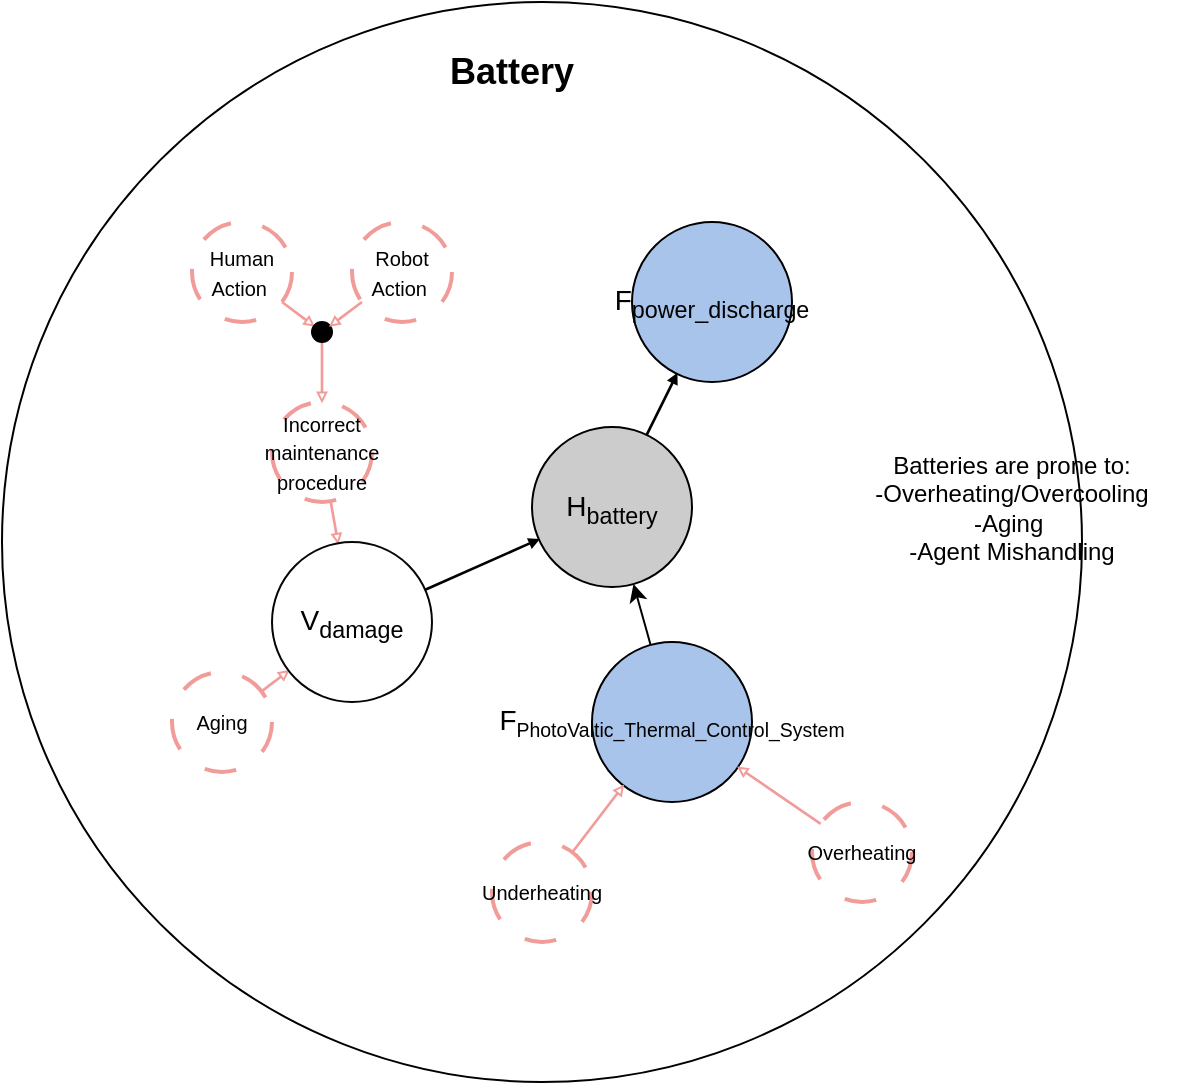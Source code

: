 <mxfile version="22.0.6" type="google">
  <diagram name="Page-1" id="sEBTNtrxR3POICYGanz0">
    <mxGraphModel grid="1" page="1" gridSize="10" guides="1" tooltips="1" connect="1" arrows="1" fold="1" pageScale="1" pageWidth="850" pageHeight="1100" math="0" shadow="0">
      <root>
        <mxCell id="0" />
        <mxCell id="1" parent="0" />
        <mxCell id="IF8-MLtvQ8zPBPyY9lu3-2" value="" style="ellipse;whiteSpace=wrap;html=1;aspect=fixed;" vertex="1" parent="1">
          <mxGeometry x="35" y="280" width="540" height="540" as="geometry" />
        </mxCell>
        <mxCell id="IF8-MLtvQ8zPBPyY9lu3-5" value="&lt;font style=&quot;font-size: 10px;&quot;&gt;Aging&lt;/font&gt;" style="ellipse;whiteSpace=wrap;html=1;aspect=fixed;fillColor=#FFFFFF;strokeColor=#F19C99;strokeWidth=2;dashed=1;dashPattern=8 8;" vertex="1" parent="1">
          <mxGeometry x="120" y="615" width="50" height="50" as="geometry" />
        </mxCell>
        <mxCell id="IF8-MLtvQ8zPBPyY9lu3-6" value="&lt;font style=&quot;font-size: 10px;&quot;&gt;Human Action&amp;nbsp;&lt;/font&gt;" style="ellipse;whiteSpace=wrap;html=1;aspect=fixed;fillColor=#FFFFFF;strokeColor=#F19C99;strokeWidth=2;dashed=1;dashPattern=8 8;" vertex="1" parent="1">
          <mxGeometry x="130" y="390" width="50" height="50" as="geometry" />
        </mxCell>
        <mxCell id="IF8-MLtvQ8zPBPyY9lu3-7" value="" style="shape=flexArrow;endArrow=classic;html=1;rounded=0;width=0.323;endSize=1.065;endWidth=2.981;strokeColor=#F19C99;" edge="1" parent="1" source="IF8-MLtvQ8zPBPyY9lu3-5" target="IF8-MLtvQ8zPBPyY9lu3-21">
          <mxGeometry width="50" height="50" relative="1" as="geometry">
            <mxPoint x="482" y="-95" as="sourcePoint" />
            <mxPoint x="200.419" y="572.996" as="targetPoint" />
          </mxGeometry>
        </mxCell>
        <mxCell id="IF8-MLtvQ8zPBPyY9lu3-8" value="&lt;font style=&quot;font-size: 10px;&quot;&gt;Incorrect maintenance procedure&lt;/font&gt;" style="ellipse;whiteSpace=wrap;html=1;aspect=fixed;fillColor=#FFFFFF;strokeColor=#F19C99;strokeWidth=2;dashed=1;dashPattern=8 8;" vertex="1" parent="1">
          <mxGeometry x="170" y="480" width="50" height="50" as="geometry" />
        </mxCell>
        <mxCell id="IF8-MLtvQ8zPBPyY9lu3-9" value="" style="shape=flexArrow;endArrow=classic;html=1;rounded=0;width=0.323;endSize=1.065;endWidth=2.981;strokeColor=#F19C99;" edge="1" parent="1" source="IF8-MLtvQ8zPBPyY9lu3-8" target="IF8-MLtvQ8zPBPyY9lu3-21">
          <mxGeometry width="50" height="50" relative="1" as="geometry">
            <mxPoint x="305" y="545" as="sourcePoint" />
            <mxPoint x="204.339" y="570.044" as="targetPoint" />
          </mxGeometry>
        </mxCell>
        <mxCell id="IF8-MLtvQ8zPBPyY9lu3-10" value="" style="shape=flexArrow;endArrow=classic;html=1;rounded=0;width=0.323;endSize=1.065;endWidth=2.981;strokeColor=#F19C99;" edge="1" parent="1" source="IF8-MLtvQ8zPBPyY9lu3-6" target="IF8-MLtvQ8zPBPyY9lu3-14">
          <mxGeometry width="50" height="50" relative="1" as="geometry">
            <mxPoint x="450" y="615" as="sourcePoint" />
            <mxPoint x="315" y="585" as="targetPoint" />
          </mxGeometry>
        </mxCell>
        <mxCell id="IF8-MLtvQ8zPBPyY9lu3-11" value="" style="shape=flexArrow;endArrow=classic;html=1;rounded=0;width=0.323;endSize=1.065;endWidth=2.981;strokeColor=#F19C99;" edge="1" parent="1" source="IF8-MLtvQ8zPBPyY9lu3-14" target="IF8-MLtvQ8zPBPyY9lu3-8">
          <mxGeometry width="50" height="50" relative="1" as="geometry">
            <mxPoint x="440" y="650" as="sourcePoint" />
            <mxPoint x="460" y="665" as="targetPoint" />
          </mxGeometry>
        </mxCell>
        <mxCell id="IF8-MLtvQ8zPBPyY9lu3-13" value="&lt;font style=&quot;font-size: 10px;&quot;&gt;Robot Action&amp;nbsp;&lt;/font&gt;" style="ellipse;whiteSpace=wrap;html=1;aspect=fixed;fillColor=#FFFFFF;strokeColor=#F19C99;strokeWidth=2;dashed=1;dashPattern=8 8;" vertex="1" parent="1">
          <mxGeometry x="210" y="390" width="50" height="50" as="geometry" />
        </mxCell>
        <mxCell id="IF8-MLtvQ8zPBPyY9lu3-14" value="" style="ellipse;whiteSpace=wrap;html=1;aspect=fixed;fillColor=#000000;strokeColor=#000000;" vertex="1" parent="1">
          <mxGeometry x="190" y="440" width="10" height="10" as="geometry" />
        </mxCell>
        <mxCell id="IF8-MLtvQ8zPBPyY9lu3-15" value="" style="shape=flexArrow;endArrow=classic;html=1;rounded=0;width=0.323;endSize=1.065;endWidth=2.981;strokeColor=#F19C99;" edge="1" parent="1" source="IF8-MLtvQ8zPBPyY9lu3-13" target="IF8-MLtvQ8zPBPyY9lu3-14">
          <mxGeometry width="50" height="50" relative="1" as="geometry">
            <mxPoint x="390" y="542.77" as="sourcePoint" />
            <mxPoint x="476.576" y="647.227" as="targetPoint" />
          </mxGeometry>
        </mxCell>
        <mxCell id="IF8-MLtvQ8zPBPyY9lu3-16" value="&lt;font style=&quot;font-size: 14px;&quot;&gt;F&lt;/font&gt;&lt;font style=&quot;font-size: 11.667px;&quot;&gt;&lt;sub&gt;PhotoValtic_Thermal_Control_System&lt;/sub&gt;&lt;/font&gt;" style="ellipse;whiteSpace=wrap;html=1;aspect=fixed;fillColor=#A9C4EB;" vertex="1" parent="1">
          <mxGeometry x="330" y="600" width="80" height="80" as="geometry" />
        </mxCell>
        <mxCell id="IF8-MLtvQ8zPBPyY9lu3-17" value="&lt;font style=&quot;font-size: 14px;&quot;&gt;H&lt;sub&gt;battery&lt;/sub&gt;&lt;/font&gt;" style="ellipse;whiteSpace=wrap;html=1;aspect=fixed;fillColor=#CCCCCC;" vertex="1" parent="1">
          <mxGeometry x="300" y="492.5" width="80" height="80" as="geometry" />
        </mxCell>
        <mxCell id="IF8-MLtvQ8zPBPyY9lu3-21" value="&lt;font style=&quot;font-size: 14px;&quot;&gt;V&lt;sub&gt;damage&lt;/sub&gt;&lt;/font&gt;" style="ellipse;whiteSpace=wrap;html=1;aspect=fixed;fillColor=#FFFFFF;strokeColor=#080505;strokeWidth=1;" vertex="1" parent="1">
          <mxGeometry x="170" y="550" width="80" height="80" as="geometry" />
        </mxCell>
        <mxCell id="IF8-MLtvQ8zPBPyY9lu3-22" value="" style="shape=flexArrow;endArrow=classic;html=1;rounded=0;fillColor=#000000;width=0.323;endSize=1.065;endWidth=2.981;" edge="1" parent="1" source="IF8-MLtvQ8zPBPyY9lu3-21" target="IF8-MLtvQ8zPBPyY9lu3-17">
          <mxGeometry width="50" height="50" relative="1" as="geometry">
            <mxPoint x="839" y="540" as="sourcePoint" />
            <mxPoint x="871" y="531" as="targetPoint" />
          </mxGeometry>
        </mxCell>
        <mxCell id="IF8-MLtvQ8zPBPyY9lu3-23" value="&lt;span style=&quot;font-size: 14px;&quot;&gt;F&lt;sub&gt;power_discharge&lt;/sub&gt;&lt;/span&gt;" style="ellipse;whiteSpace=wrap;html=1;aspect=fixed;fillColor=#A9C4EB;" vertex="1" parent="1">
          <mxGeometry x="350" y="390" width="80" height="80" as="geometry" />
        </mxCell>
        <mxCell id="IF8-MLtvQ8zPBPyY9lu3-24" value="" style="shape=flexArrow;endArrow=classic;html=1;rounded=0;fillColor=#000000;width=0.323;endSize=1.065;endWidth=2.981;" edge="1" parent="1" source="IF8-MLtvQ8zPBPyY9lu3-17" target="IF8-MLtvQ8zPBPyY9lu3-23">
          <mxGeometry width="50" height="50" relative="1" as="geometry">
            <mxPoint x="839" y="540" as="sourcePoint" />
            <mxPoint x="871" y="531" as="targetPoint" />
          </mxGeometry>
        </mxCell>
        <mxCell id="IF8-MLtvQ8zPBPyY9lu3-25" value="" style="endArrow=classic;html=1;rounded=0;" edge="1" parent="1" source="IF8-MLtvQ8zPBPyY9lu3-16" target="IF8-MLtvQ8zPBPyY9lu3-17">
          <mxGeometry width="50" height="50" relative="1" as="geometry">
            <mxPoint x="420" y="640" as="sourcePoint" />
            <mxPoint x="470" y="590" as="targetPoint" />
          </mxGeometry>
        </mxCell>
        <mxCell id="IF8-MLtvQ8zPBPyY9lu3-26" value="&lt;font style=&quot;font-size: 10px;&quot;&gt;Overheating&lt;/font&gt;" style="ellipse;whiteSpace=wrap;html=1;aspect=fixed;fillColor=#FFFFFF;strokeColor=#F19C99;strokeWidth=2;dashed=1;dashPattern=8 8;" vertex="1" parent="1">
          <mxGeometry x="440" y="680" width="50" height="50" as="geometry" />
        </mxCell>
        <mxCell id="IF8-MLtvQ8zPBPyY9lu3-27" value="" style="shape=flexArrow;endArrow=classic;html=1;rounded=0;width=0.323;endSize=1.065;endWidth=2.981;strokeColor=#F19C99;" edge="1" parent="1" source="IF8-MLtvQ8zPBPyY9lu3-26" target="IF8-MLtvQ8zPBPyY9lu3-16">
          <mxGeometry width="50" height="50" relative="1" as="geometry">
            <mxPoint x="595.01" y="694.23" as="sourcePoint" />
            <mxPoint x="385.004" y="614.995" as="targetPoint" />
          </mxGeometry>
        </mxCell>
        <mxCell id="IF8-MLtvQ8zPBPyY9lu3-28" value="&lt;font style=&quot;font-size: 10px;&quot;&gt;Underheating&lt;/font&gt;" style="ellipse;whiteSpace=wrap;html=1;aspect=fixed;fillColor=#FFFFFF;strokeColor=#F19C99;strokeWidth=2;dashed=1;dashPattern=8 8;" vertex="1" parent="1">
          <mxGeometry x="280" y="700" width="50" height="50" as="geometry" />
        </mxCell>
        <mxCell id="IF8-MLtvQ8zPBPyY9lu3-29" value="" style="shape=flexArrow;endArrow=classic;html=1;rounded=0;width=0.323;endSize=1.065;endWidth=2.981;strokeColor=#F19C99;" edge="1" parent="1" source="IF8-MLtvQ8zPBPyY9lu3-28" target="IF8-MLtvQ8zPBPyY9lu3-16">
          <mxGeometry width="50" height="50" relative="1" as="geometry">
            <mxPoint x="420.5" y="802.77" as="sourcePoint" />
            <mxPoint x="229.5" y="702" as="targetPoint" />
          </mxGeometry>
        </mxCell>
        <mxCell id="IF8-MLtvQ8zPBPyY9lu3-1" value="Batteries are prone to:&lt;br&gt;-Overheating/Overcooling&lt;br&gt;-Aging&amp;nbsp;&lt;br&gt;-Agent Mishandling&lt;br&gt;" style="text;html=1;strokeColor=none;fillColor=none;align=center;verticalAlign=middle;whiteSpace=wrap;rounded=0;" vertex="1" parent="1">
          <mxGeometry x="450" y="492.5" width="180" height="80" as="geometry" />
        </mxCell>
        <mxCell id="IF8-MLtvQ8zPBPyY9lu3-31" value="&lt;b&gt;&lt;font style=&quot;font-size: 18px;&quot;&gt;Battery&lt;/font&gt;&lt;/b&gt;" style="text;html=1;strokeColor=none;fillColor=none;align=center;verticalAlign=middle;whiteSpace=wrap;rounded=0;" vertex="1" parent="1">
          <mxGeometry x="260" y="300" width="60" height="30" as="geometry" />
        </mxCell>
      </root>
    </mxGraphModel>
  </diagram>
</mxfile>
